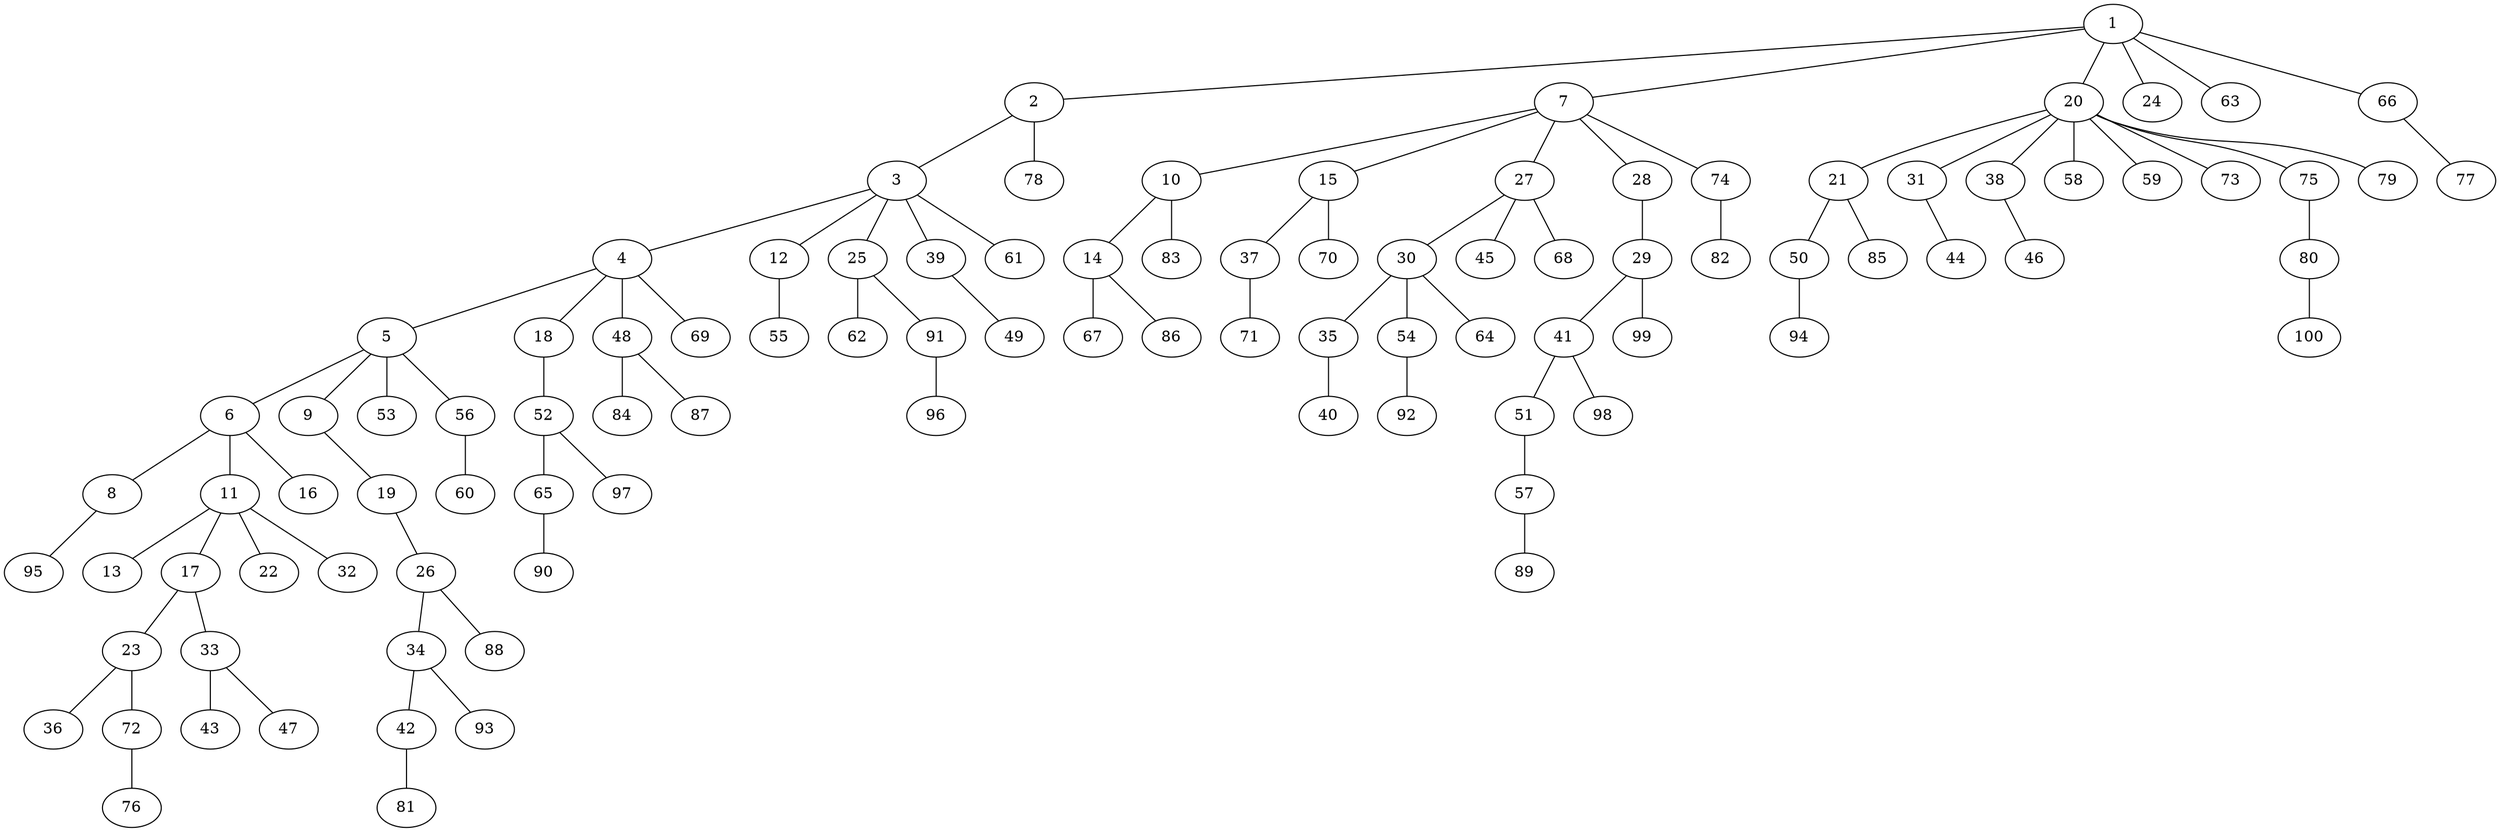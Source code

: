graph graphname {1--2
1--7
1--20
1--24
1--63
1--66
2--3
2--78
3--4
3--12
3--25
3--39
3--61
4--5
4--18
4--48
4--69
5--6
5--9
5--53
5--56
6--8
6--11
6--16
7--10
7--15
7--27
7--28
7--74
8--95
9--19
10--14
10--83
11--13
11--17
11--22
11--32
12--55
14--67
14--86
15--37
15--70
17--23
17--33
18--52
19--26
20--21
20--31
20--38
20--58
20--59
20--73
20--75
20--79
21--50
21--85
23--36
23--72
25--62
25--91
26--34
26--88
27--30
27--45
27--68
28--29
29--41
29--99
30--35
30--54
30--64
31--44
33--43
33--47
34--42
34--93
35--40
37--71
38--46
39--49
41--51
41--98
42--81
48--84
48--87
50--94
51--57
52--65
52--97
54--92
56--60
57--89
65--90
66--77
72--76
74--82
75--80
80--100
91--96
}